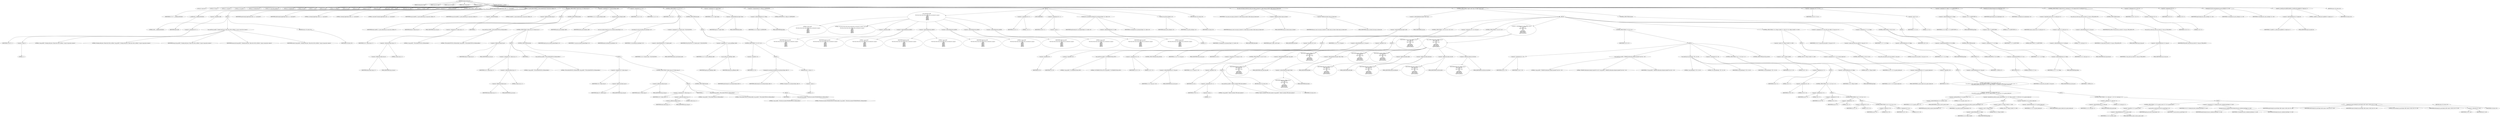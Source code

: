 digraph hostapd_notif_assoc {  
"1000119" [label = "(METHOD,hostapd_notif_assoc)" ]
"1000120" [label = "(PARAM,hostapd_data *hapd)" ]
"1000121" [label = "(PARAM,const u8 *addr)" ]
"1000122" [label = "(PARAM,const u8 *req_ies)" ]
"1000123" [label = "(PARAM,size_t req_ies_len)" ]
"1000124" [label = "(PARAM,int reassoc)" ]
"1000125" [label = "(BLOCK,,)" ]
"1000126" [label = "(LOCAL,v9: const u8 *)" ]
"1000127" [label = "(LOCAL,v10: size_t)" ]
"1000128" [label = "(LOCAL,v11: sta_info *)" ]
"1000129" [label = "(LOCAL,v12: sta_info *)" ]
"1000130" [label = "(LOCAL,v13: hostapd_iface *)" ]
"1000131" [label = "(LOCAL,v14: wpa_state_machine *)" ]
"1000132" [label = "(LOCAL,v15: unsigned int)" ]
"1000133" [label = "(LOCAL,v16: bool)" ]
"1000134" [label = "(LOCAL,v17: u32)" ]
"1000135" [label = "(LOCAL,v18: int)" ]
"1000136" [label = "(LOCAL,v19: _BOOL8)" ]
"1000137" [label = "(LOCAL,v20: int)" ]
"1000138" [label = "(LOCAL,v22: int)" ]
"1000139" [label = "(LOCAL,v23: u8 *)" ]
"1000140" [label = "(LOCAL,res: int)" ]
"1000141" [label = "(LOCAL,elems: ieee802_11_elems)" ]
"1000142" [label = "(LOCAL,buf: u8 [ 1064 ])" ]
"1000143" [label = "(LOCAL,v27: unsigned __int64)" ]
"1000144" [label = "(<operator>.assignment,v27 = __readfsqword(0x28u))" ]
"1000145" [label = "(IDENTIFIER,v27,v27 = __readfsqword(0x28u))" ]
"1000146" [label = "(__readfsqword,__readfsqword(0x28u))" ]
"1000147" [label = "(LITERAL,0x28u,__readfsqword(0x28u))" ]
"1000148" [label = "(CONTROL_STRUCTURE,if ( !addr ),if ( !addr ))" ]
"1000149" [label = "(<operator>.logicalNot,!addr)" ]
"1000150" [label = "(IDENTIFIER,addr,!addr)" ]
"1000151" [label = "(BLOCK,,)" ]
"1000152" [label = "(<operator>.assignment,v20 = -1)" ]
"1000153" [label = "(IDENTIFIER,v20,v20 = -1)" ]
"1000154" [label = "(<operator>.minus,-1)" ]
"1000155" [label = "(LITERAL,1,-1)" ]
"1000156" [label = "(wpa_printf,wpa_printf(2, \"hostapd_notif_assoc: Skip event with no address\", req_ies, req_ies_len, reassoc))" ]
"1000157" [label = "(LITERAL,2,wpa_printf(2, \"hostapd_notif_assoc: Skip event with no address\", req_ies, req_ies_len, reassoc))" ]
"1000158" [label = "(LITERAL,\"hostapd_notif_assoc: Skip event with no address\",wpa_printf(2, \"hostapd_notif_assoc: Skip event with no address\", req_ies, req_ies_len, reassoc))" ]
"1000159" [label = "(IDENTIFIER,req_ies,wpa_printf(2, \"hostapd_notif_assoc: Skip event with no address\", req_ies, req_ies_len, reassoc))" ]
"1000160" [label = "(IDENTIFIER,req_ies_len,wpa_printf(2, \"hostapd_notif_assoc: Skip event with no address\", req_ies, req_ies_len, reassoc))" ]
"1000161" [label = "(IDENTIFIER,reassoc,wpa_printf(2, \"hostapd_notif_assoc: Skip event with no address\", req_ies, req_ies_len, reassoc))" ]
"1000162" [label = "(RETURN,return v20;,return v20;)" ]
"1000163" [label = "(IDENTIFIER,v20,return v20;)" ]
"1000164" [label = "(hostapd_logger,hostapd_logger(hapd, addr, 1u, 2, \"associated\"))" ]
"1000165" [label = "(IDENTIFIER,hapd,hostapd_logger(hapd, addr, 1u, 2, \"associated\"))" ]
"1000166" [label = "(IDENTIFIER,addr,hostapd_logger(hapd, addr, 1u, 2, \"associated\"))" ]
"1000167" [label = "(LITERAL,1u,hostapd_logger(hapd, addr, 1u, 2, \"associated\"))" ]
"1000168" [label = "(LITERAL,2,hostapd_logger(hapd, addr, 1u, 2, \"associated\"))" ]
"1000169" [label = "(LITERAL,\"associated\",hostapd_logger(hapd, addr, 1u, 2, \"associated\"))" ]
"1000170" [label = "(ieee802_11_parse_elems,ieee802_11_parse_elems(req_ies, req_ies_len, &elems, 0))" ]
"1000171" [label = "(IDENTIFIER,req_ies,ieee802_11_parse_elems(req_ies, req_ies_len, &elems, 0))" ]
"1000172" [label = "(IDENTIFIER,req_ies_len,ieee802_11_parse_elems(req_ies, req_ies_len, &elems, 0))" ]
"1000173" [label = "(<operator>.addressOf,&elems)" ]
"1000174" [label = "(IDENTIFIER,elems,ieee802_11_parse_elems(req_ies, req_ies_len, &elems, 0))" ]
"1000175" [label = "(LITERAL,0,ieee802_11_parse_elems(req_ies, req_ies_len, &elems, 0))" ]
"1000176" [label = "(CONTROL_STRUCTURE,if ( elems.wps_ie ),if ( elems.wps_ie ))" ]
"1000177" [label = "(<operator>.fieldAccess,elems.wps_ie)" ]
"1000178" [label = "(IDENTIFIER,elems,if ( elems.wps_ie ))" ]
"1000179" [label = "(FIELD_IDENTIFIER,wps_ie,wps_ie)" ]
"1000180" [label = "(BLOCK,,)" ]
"1000181" [label = "(<operator>.assignment,v9 = elems.wps_ie - 2)" ]
"1000182" [label = "(IDENTIFIER,v9,v9 = elems.wps_ie - 2)" ]
"1000183" [label = "(<operator>.subtraction,elems.wps_ie - 2)" ]
"1000184" [label = "(<operator>.fieldAccess,elems.wps_ie)" ]
"1000185" [label = "(IDENTIFIER,elems,elems.wps_ie - 2)" ]
"1000186" [label = "(FIELD_IDENTIFIER,wps_ie,wps_ie)" ]
"1000187" [label = "(LITERAL,2,elems.wps_ie - 2)" ]
"1000188" [label = "(IDENTIFIER,L,)" ]
"1000189" [label = "(wpa_printf,wpa_printf(2, \"STA included WPS IE in (Re)AssocReq\"))" ]
"1000190" [label = "(LITERAL,2,wpa_printf(2, \"STA included WPS IE in (Re)AssocReq\"))" ]
"1000191" [label = "(LITERAL,\"STA included WPS IE in (Re)AssocReq\",wpa_printf(2, \"STA included WPS IE in (Re)AssocReq\"))" ]
"1000192" [label = "(CONTROL_STRUCTURE,else,else)" ]
"1000193" [label = "(CONTROL_STRUCTURE,if ( elems.rsn_ie ),if ( elems.rsn_ie ))" ]
"1000194" [label = "(<operator>.fieldAccess,elems.rsn_ie)" ]
"1000195" [label = "(IDENTIFIER,elems,if ( elems.rsn_ie ))" ]
"1000196" [label = "(FIELD_IDENTIFIER,rsn_ie,rsn_ie)" ]
"1000197" [label = "(BLOCK,,)" ]
"1000198" [label = "(<operator>.assignment,v9 = elems.rsn_ie - 2)" ]
"1000199" [label = "(IDENTIFIER,v9,v9 = elems.rsn_ie - 2)" ]
"1000200" [label = "(<operator>.subtraction,elems.rsn_ie - 2)" ]
"1000201" [label = "(<operator>.fieldAccess,elems.rsn_ie)" ]
"1000202" [label = "(IDENTIFIER,elems,elems.rsn_ie - 2)" ]
"1000203" [label = "(FIELD_IDENTIFIER,rsn_ie,rsn_ie)" ]
"1000204" [label = "(LITERAL,2,elems.rsn_ie - 2)" ]
"1000205" [label = "(IDENTIFIER,L,)" ]
"1000206" [label = "(wpa_printf,wpa_printf(2, \"STA included RSN IE in (Re)AssocReq\"))" ]
"1000207" [label = "(LITERAL,2,wpa_printf(2, \"STA included RSN IE in (Re)AssocReq\"))" ]
"1000208" [label = "(LITERAL,\"STA included RSN IE in (Re)AssocReq\",wpa_printf(2, \"STA included RSN IE in (Re)AssocReq\"))" ]
"1000209" [label = "(CONTROL_STRUCTURE,else,else)" ]
"1000210" [label = "(BLOCK,,)" ]
"1000211" [label = "(<operator>.assignment,v9 = elems.wpa_ie)" ]
"1000212" [label = "(IDENTIFIER,v9,v9 = elems.wpa_ie)" ]
"1000213" [label = "(<operator>.fieldAccess,elems.wpa_ie)" ]
"1000214" [label = "(IDENTIFIER,elems,v9 = elems.wpa_ie)" ]
"1000215" [label = "(FIELD_IDENTIFIER,wpa_ie,wpa_ie)" ]
"1000216" [label = "(CONTROL_STRUCTURE,if ( elems.wpa_ie ),if ( elems.wpa_ie ))" ]
"1000217" [label = "(<operator>.fieldAccess,elems.wpa_ie)" ]
"1000218" [label = "(IDENTIFIER,elems,if ( elems.wpa_ie ))" ]
"1000219" [label = "(FIELD_IDENTIFIER,wpa_ie,wpa_ie)" ]
"1000220" [label = "(BLOCK,,)" ]
"1000221" [label = "(<operator>.assignment,v9 = elems.wpa_ie - 2)" ]
"1000222" [label = "(IDENTIFIER,v9,v9 = elems.wpa_ie - 2)" ]
"1000223" [label = "(<operator>.subtraction,elems.wpa_ie - 2)" ]
"1000224" [label = "(<operator>.fieldAccess,elems.wpa_ie)" ]
"1000225" [label = "(IDENTIFIER,elems,elems.wpa_ie - 2)" ]
"1000226" [label = "(FIELD_IDENTIFIER,wpa_ie,wpa_ie)" ]
"1000227" [label = "(LITERAL,2,elems.wpa_ie - 2)" ]
"1000228" [label = "(IDENTIFIER,L,)" ]
"1000229" [label = "(wpa_printf,wpa_printf(2, \"STA included WPA IE in (Re)AssocReq\"))" ]
"1000230" [label = "(LITERAL,2,wpa_printf(2, \"STA included WPA IE in (Re)AssocReq\"))" ]
"1000231" [label = "(LITERAL,\"STA included WPA IE in (Re)AssocReq\",wpa_printf(2, \"STA included WPA IE in (Re)AssocReq\"))" ]
"1000232" [label = "(CONTROL_STRUCTURE,else,else)" ]
"1000233" [label = "(BLOCK,,)" ]
"1000234" [label = "(IDENTIFIER,L,)" ]
"1000235" [label = "(wpa_printf,wpa_printf(2, \"STA did not include WPS/RSN/WPA IE in (Re)AssocReq\"))" ]
"1000236" [label = "(LITERAL,2,wpa_printf(2, \"STA did not include WPS/RSN/WPA IE in (Re)AssocReq\"))" ]
"1000237" [label = "(LITERAL,\"STA did not include WPS/RSN/WPA IE in (Re)AssocReq\",wpa_printf(2, \"STA did not include WPS/RSN/WPA IE in (Re)AssocReq\"))" ]
"1000238" [label = "(<operator>.assignment,v11 = ap_get_sta(hapd, addr))" ]
"1000239" [label = "(IDENTIFIER,v11,v11 = ap_get_sta(hapd, addr))" ]
"1000240" [label = "(ap_get_sta,ap_get_sta(hapd, addr))" ]
"1000241" [label = "(IDENTIFIER,hapd,ap_get_sta(hapd, addr))" ]
"1000242" [label = "(IDENTIFIER,addr,ap_get_sta(hapd, addr))" ]
"1000243" [label = "(<operator>.assignment,v12 = v11)" ]
"1000244" [label = "(IDENTIFIER,v12,v12 = v11)" ]
"1000245" [label = "(IDENTIFIER,v11,v12 = v11)" ]
"1000246" [label = "(CONTROL_STRUCTURE,if ( v11 ),if ( v11 ))" ]
"1000247" [label = "(IDENTIFIER,v11,if ( v11 ))" ]
"1000248" [label = "(BLOCK,,)" ]
"1000249" [label = "(ap_sta_no_session_timeout,ap_sta_no_session_timeout(hapd, v11))" ]
"1000250" [label = "(IDENTIFIER,hapd,ap_sta_no_session_timeout(hapd, v11))" ]
"1000251" [label = "(IDENTIFIER,v11,ap_sta_no_session_timeout(hapd, v11))" ]
"1000252" [label = "(accounting_sta_stop,accounting_sta_stop(hapd, v12))" ]
"1000253" [label = "(IDENTIFIER,hapd,accounting_sta_stop(hapd, v12))" ]
"1000254" [label = "(IDENTIFIER,v12,accounting_sta_stop(hapd, v12))" ]
"1000255" [label = "(<operator>.assignment,v12->timeout_next = STA_NULLFUNC)" ]
"1000256" [label = "(<operator>.indirectFieldAccess,v12->timeout_next)" ]
"1000257" [label = "(IDENTIFIER,v12,v12->timeout_next = STA_NULLFUNC)" ]
"1000258" [label = "(FIELD_IDENTIFIER,timeout_next,timeout_next)" ]
"1000259" [label = "(IDENTIFIER,STA_NULLFUNC,v12->timeout_next = STA_NULLFUNC)" ]
"1000260" [label = "(CONTROL_STRUCTURE,else,else)" ]
"1000261" [label = "(BLOCK,,)" ]
"1000262" [label = "(<operator>.assignment,v12 = ap_sta_add(hapd, addr))" ]
"1000263" [label = "(IDENTIFIER,v12,v12 = ap_sta_add(hapd, addr))" ]
"1000264" [label = "(ap_sta_add,ap_sta_add(hapd, addr))" ]
"1000265" [label = "(IDENTIFIER,hapd,ap_sta_add(hapd, addr))" ]
"1000266" [label = "(IDENTIFIER,addr,ap_sta_add(hapd, addr))" ]
"1000267" [label = "(CONTROL_STRUCTURE,if ( !v12 ),if ( !v12 ))" ]
"1000268" [label = "(<operator>.logicalNot,!v12)" ]
"1000269" [label = "(IDENTIFIER,v12,!v12)" ]
"1000270" [label = "(BLOCK,,)" ]
"1000271" [label = "(hostapd_drv_sta_disassoc,hostapd_drv_sta_disassoc(hapd, addr, 5))" ]
"1000272" [label = "(IDENTIFIER,hapd,hostapd_drv_sta_disassoc(hapd, addr, 5))" ]
"1000273" [label = "(IDENTIFIER,addr,hostapd_drv_sta_disassoc(hapd, addr, 5))" ]
"1000274" [label = "(LITERAL,5,hostapd_drv_sta_disassoc(hapd, addr, 5))" ]
"1000275" [label = "(RETURN,return -1;,return -1;)" ]
"1000276" [label = "(<operator>.minus,-1)" ]
"1000277" [label = "(LITERAL,1,-1)" ]
"1000278" [label = "(<operator>.assignment,v13 = hapd->iface)" ]
"1000279" [label = "(IDENTIFIER,v13,v13 = hapd->iface)" ]
"1000280" [label = "(<operator>.indirectFieldAccess,hapd->iface)" ]
"1000281" [label = "(IDENTIFIER,hapd,v13 = hapd->iface)" ]
"1000282" [label = "(FIELD_IDENTIFIER,iface,iface)" ]
"1000283" [label = "(<operators>.assignmentAnd,v12->flags &= 0xFFFECFFF)" ]
"1000284" [label = "(<operator>.indirectFieldAccess,v12->flags)" ]
"1000285" [label = "(IDENTIFIER,v12,v12->flags &= 0xFFFECFFF)" ]
"1000286" [label = "(FIELD_IDENTIFIER,flags,flags)" ]
"1000287" [label = "(LITERAL,0xFFFECFFF,v12->flags &= 0xFFFECFFF)" ]
"1000288" [label = "(BLOCK,,)" ]
"1000289" [label = "(wpa_printf,wpa_printf(\n      3,\n      \"STA %02x:%02x:%02x:%02x:%02x:%02x not allowed to connect\",\n      *addr,\n      addr[1],\n      addr[2],\n      addr[3],\n      addr[4],\n      addr[5]))" ]
"1000290" [label = "(LITERAL,3,wpa_printf(\n      3,\n      \"STA %02x:%02x:%02x:%02x:%02x:%02x not allowed to connect\",\n      *addr,\n      addr[1],\n      addr[2],\n      addr[3],\n      addr[4],\n      addr[5]))" ]
"1000291" [label = "(LITERAL,\"STA %02x:%02x:%02x:%02x:%02x:%02x not allowed to connect\",wpa_printf(\n      3,\n      \"STA %02x:%02x:%02x:%02x:%02x:%02x not allowed to connect\",\n      *addr,\n      addr[1],\n      addr[2],\n      addr[3],\n      addr[4],\n      addr[5]))" ]
"1000292" [label = "(<operator>.indirection,*addr)" ]
"1000293" [label = "(IDENTIFIER,addr,wpa_printf(\n      3,\n      \"STA %02x:%02x:%02x:%02x:%02x:%02x not allowed to connect\",\n      *addr,\n      addr[1],\n      addr[2],\n      addr[3],\n      addr[4],\n      addr[5]))" ]
"1000294" [label = "(<operator>.indirectIndexAccess,addr[1])" ]
"1000295" [label = "(IDENTIFIER,addr,wpa_printf(\n      3,\n      \"STA %02x:%02x:%02x:%02x:%02x:%02x not allowed to connect\",\n      *addr,\n      addr[1],\n      addr[2],\n      addr[3],\n      addr[4],\n      addr[5]))" ]
"1000296" [label = "(LITERAL,1,wpa_printf(\n      3,\n      \"STA %02x:%02x:%02x:%02x:%02x:%02x not allowed to connect\",\n      *addr,\n      addr[1],\n      addr[2],\n      addr[3],\n      addr[4],\n      addr[5]))" ]
"1000297" [label = "(<operator>.indirectIndexAccess,addr[2])" ]
"1000298" [label = "(IDENTIFIER,addr,wpa_printf(\n      3,\n      \"STA %02x:%02x:%02x:%02x:%02x:%02x not allowed to connect\",\n      *addr,\n      addr[1],\n      addr[2],\n      addr[3],\n      addr[4],\n      addr[5]))" ]
"1000299" [label = "(LITERAL,2,wpa_printf(\n      3,\n      \"STA %02x:%02x:%02x:%02x:%02x:%02x not allowed to connect\",\n      *addr,\n      addr[1],\n      addr[2],\n      addr[3],\n      addr[4],\n      addr[5]))" ]
"1000300" [label = "(<operator>.indirectIndexAccess,addr[3])" ]
"1000301" [label = "(IDENTIFIER,addr,wpa_printf(\n      3,\n      \"STA %02x:%02x:%02x:%02x:%02x:%02x not allowed to connect\",\n      *addr,\n      addr[1],\n      addr[2],\n      addr[3],\n      addr[4],\n      addr[5]))" ]
"1000302" [label = "(LITERAL,3,wpa_printf(\n      3,\n      \"STA %02x:%02x:%02x:%02x:%02x:%02x not allowed to connect\",\n      *addr,\n      addr[1],\n      addr[2],\n      addr[3],\n      addr[4],\n      addr[5]))" ]
"1000303" [label = "(<operator>.indirectIndexAccess,addr[4])" ]
"1000304" [label = "(IDENTIFIER,addr,wpa_printf(\n      3,\n      \"STA %02x:%02x:%02x:%02x:%02x:%02x not allowed to connect\",\n      *addr,\n      addr[1],\n      addr[2],\n      addr[3],\n      addr[4],\n      addr[5]))" ]
"1000305" [label = "(LITERAL,4,wpa_printf(\n      3,\n      \"STA %02x:%02x:%02x:%02x:%02x:%02x not allowed to connect\",\n      *addr,\n      addr[1],\n      addr[2],\n      addr[3],\n      addr[4],\n      addr[5]))" ]
"1000306" [label = "(<operator>.indirectIndexAccess,addr[5])" ]
"1000307" [label = "(IDENTIFIER,addr,wpa_printf(\n      3,\n      \"STA %02x:%02x:%02x:%02x:%02x:%02x not allowed to connect\",\n      *addr,\n      addr[1],\n      addr[2],\n      addr[3],\n      addr[4],\n      addr[5]))" ]
"1000308" [label = "(LITERAL,5,wpa_printf(\n      3,\n      \"STA %02x:%02x:%02x:%02x:%02x:%02x not allowed to connect\",\n      *addr,\n      addr[1],\n      addr[2],\n      addr[3],\n      addr[4],\n      addr[5]))" ]
"1000309" [label = "(<operator>.assignment,v22 = 1)" ]
"1000310" [label = "(IDENTIFIER,v22,v22 = 1)" ]
"1000311" [label = "(LITERAL,1,v22 = 1)" ]
"1000312" [label = "(JUMP_TARGET,fail)" ]
"1000313" [label = "(<operator>.assignment,v20 = -1)" ]
"1000314" [label = "(IDENTIFIER,v20,v20 = -1)" ]
"1000315" [label = "(<operator>.minus,-1)" ]
"1000316" [label = "(LITERAL,1,-1)" ]
"1000317" [label = "(hostapd_drv_sta_disassoc,hostapd_drv_sta_disassoc(hapd, v12->addr, v22))" ]
"1000318" [label = "(IDENTIFIER,hapd,hostapd_drv_sta_disassoc(hapd, v12->addr, v22))" ]
"1000319" [label = "(<operator>.indirectFieldAccess,v12->addr)" ]
"1000320" [label = "(IDENTIFIER,v12,hostapd_drv_sta_disassoc(hapd, v12->addr, v22))" ]
"1000321" [label = "(FIELD_IDENTIFIER,addr,addr)" ]
"1000322" [label = "(IDENTIFIER,v22,hostapd_drv_sta_disassoc(hapd, v12->addr, v22))" ]
"1000323" [label = "(ap_free_sta,ap_free_sta(hapd, v12))" ]
"1000324" [label = "(IDENTIFIER,hapd,ap_free_sta(hapd, v12))" ]
"1000325" [label = "(IDENTIFIER,v12,ap_free_sta(hapd, v12))" ]
"1000326" [label = "(RETURN,return v20;,return v20;)" ]
"1000327" [label = "(IDENTIFIER,v20,return v20;)" ]
"1000328" [label = "(ap_copy_sta_supp_op_classes,ap_copy_sta_supp_op_classes(v12, elems.supp_op_classes, elems.supp_op_classes_len))" ]
"1000329" [label = "(IDENTIFIER,v12,ap_copy_sta_supp_op_classes(v12, elems.supp_op_classes, elems.supp_op_classes_len))" ]
"1000330" [label = "(<operator>.fieldAccess,elems.supp_op_classes)" ]
"1000331" [label = "(IDENTIFIER,elems,ap_copy_sta_supp_op_classes(v12, elems.supp_op_classes, elems.supp_op_classes_len))" ]
"1000332" [label = "(FIELD_IDENTIFIER,supp_op_classes,supp_op_classes)" ]
"1000333" [label = "(<operator>.fieldAccess,elems.supp_op_classes_len)" ]
"1000334" [label = "(IDENTIFIER,elems,ap_copy_sta_supp_op_classes(v12, elems.supp_op_classes, elems.supp_op_classes_len))" ]
"1000335" [label = "(FIELD_IDENTIFIER,supp_op_classes_len,supp_op_classes_len)" ]
"1000336" [label = "(CONTROL_STRUCTURE,if ( hapd->conf->wpa ),if ( hapd->conf->wpa ))" ]
"1000337" [label = "(<operator>.indirectFieldAccess,hapd->conf->wpa)" ]
"1000338" [label = "(<operator>.indirectFieldAccess,hapd->conf)" ]
"1000339" [label = "(IDENTIFIER,hapd,if ( hapd->conf->wpa ))" ]
"1000340" [label = "(FIELD_IDENTIFIER,conf,conf)" ]
"1000341" [label = "(FIELD_IDENTIFIER,wpa,wpa)" ]
"1000342" [label = "(BLOCK,,)" ]
"1000343" [label = "(CONTROL_STRUCTURE,if ( !v9 || !v10 ),if ( !v9 || !v10 ))" ]
"1000344" [label = "(<operator>.logicalOr,!v9 || !v10)" ]
"1000345" [label = "(<operator>.logicalNot,!v9)" ]
"1000346" [label = "(IDENTIFIER,v9,!v9)" ]
"1000347" [label = "(<operator>.logicalNot,!v10)" ]
"1000348" [label = "(IDENTIFIER,v10,!v10)" ]
"1000349" [label = "(BLOCK,,)" ]
"1000350" [label = "(wpa_printf,wpa_printf(2, \"No WPA/RSN IE from STA\"))" ]
"1000351" [label = "(LITERAL,2,wpa_printf(2, \"No WPA/RSN IE from STA\"))" ]
"1000352" [label = "(LITERAL,\"No WPA/RSN IE from STA\",wpa_printf(2, \"No WPA/RSN IE from STA\"))" ]
"1000353" [label = "(<operator>.assignment,v22 = 13)" ]
"1000354" [label = "(IDENTIFIER,v22,v22 = 13)" ]
"1000355" [label = "(LITERAL,13,v22 = 13)" ]
"1000356" [label = "(CONTROL_STRUCTURE,goto fail;,goto fail;)" ]
"1000357" [label = "(<operator>.assignment,v14 = v12->wpa_sm)" ]
"1000358" [label = "(IDENTIFIER,v14,v14 = v12->wpa_sm)" ]
"1000359" [label = "(<operator>.indirectFieldAccess,v12->wpa_sm)" ]
"1000360" [label = "(IDENTIFIER,v12,v14 = v12->wpa_sm)" ]
"1000361" [label = "(FIELD_IDENTIFIER,wpa_sm,wpa_sm)" ]
"1000362" [label = "(CONTROL_STRUCTURE,if ( !v14 ),if ( !v14 ))" ]
"1000363" [label = "(<operator>.logicalNot,!v14)" ]
"1000364" [label = "(IDENTIFIER,v14,!v14)" ]
"1000365" [label = "(BLOCK,,)" ]
"1000366" [label = "(<operator>.assignment,v12->wpa_sm = v14)" ]
"1000367" [label = "(<operator>.indirectFieldAccess,v12->wpa_sm)" ]
"1000368" [label = "(IDENTIFIER,v12,v12->wpa_sm = v14)" ]
"1000369" [label = "(FIELD_IDENTIFIER,wpa_sm,wpa_sm)" ]
"1000370" [label = "(IDENTIFIER,v14,v12->wpa_sm = v14)" ]
"1000371" [label = "(CONTROL_STRUCTURE,if ( !v14 ),if ( !v14 ))" ]
"1000372" [label = "(<operator>.logicalNot,!v14)" ]
"1000373" [label = "(IDENTIFIER,v14,!v14)" ]
"1000374" [label = "(BLOCK,,)" ]
"1000375" [label = "(<operator>.assignment,v20 = -1)" ]
"1000376" [label = "(IDENTIFIER,v20,v20 = -1)" ]
"1000377" [label = "(<operator>.minus,-1)" ]
"1000378" [label = "(LITERAL,1,-1)" ]
"1000379" [label = "(wpa_printf,wpa_printf(5, \"Failed to initialize WPA state machine\"))" ]
"1000380" [label = "(LITERAL,5,wpa_printf(5, \"Failed to initialize WPA state machine\"))" ]
"1000381" [label = "(LITERAL,\"Failed to initialize WPA state machine\",wpa_printf(5, \"Failed to initialize WPA state machine\"))" ]
"1000382" [label = "(RETURN,return v20;,return v20;)" ]
"1000383" [label = "(IDENTIFIER,v20,return v20;)" ]
"1000384" [label = "(<operator>.assignment,v15 = wpa_validate_wpa_ie(\n            hapd->wpa_auth,\n            v14,\n            hapd->iface->freq,\n            v9,\n            v10,\n            elems.mdie,\n            elems.mdie_len,\n            elems.owe_dh,\n            elems.owe_dh_len))" ]
"1000385" [label = "(IDENTIFIER,v15,v15 = wpa_validate_wpa_ie(\n            hapd->wpa_auth,\n            v14,\n            hapd->iface->freq,\n            v9,\n            v10,\n            elems.mdie,\n            elems.mdie_len,\n            elems.owe_dh,\n            elems.owe_dh_len))" ]
"1000386" [label = "(wpa_validate_wpa_ie,wpa_validate_wpa_ie(\n            hapd->wpa_auth,\n            v14,\n            hapd->iface->freq,\n            v9,\n            v10,\n            elems.mdie,\n            elems.mdie_len,\n            elems.owe_dh,\n            elems.owe_dh_len))" ]
"1000387" [label = "(<operator>.indirectFieldAccess,hapd->wpa_auth)" ]
"1000388" [label = "(IDENTIFIER,hapd,wpa_validate_wpa_ie(\n            hapd->wpa_auth,\n            v14,\n            hapd->iface->freq,\n            v9,\n            v10,\n            elems.mdie,\n            elems.mdie_len,\n            elems.owe_dh,\n            elems.owe_dh_len))" ]
"1000389" [label = "(FIELD_IDENTIFIER,wpa_auth,wpa_auth)" ]
"1000390" [label = "(IDENTIFIER,v14,wpa_validate_wpa_ie(\n            hapd->wpa_auth,\n            v14,\n            hapd->iface->freq,\n            v9,\n            v10,\n            elems.mdie,\n            elems.mdie_len,\n            elems.owe_dh,\n            elems.owe_dh_len))" ]
"1000391" [label = "(<operator>.indirectFieldAccess,hapd->iface->freq)" ]
"1000392" [label = "(<operator>.indirectFieldAccess,hapd->iface)" ]
"1000393" [label = "(IDENTIFIER,hapd,wpa_validate_wpa_ie(\n            hapd->wpa_auth,\n            v14,\n            hapd->iface->freq,\n            v9,\n            v10,\n            elems.mdie,\n            elems.mdie_len,\n            elems.owe_dh,\n            elems.owe_dh_len))" ]
"1000394" [label = "(FIELD_IDENTIFIER,iface,iface)" ]
"1000395" [label = "(FIELD_IDENTIFIER,freq,freq)" ]
"1000396" [label = "(IDENTIFIER,v9,wpa_validate_wpa_ie(\n            hapd->wpa_auth,\n            v14,\n            hapd->iface->freq,\n            v9,\n            v10,\n            elems.mdie,\n            elems.mdie_len,\n            elems.owe_dh,\n            elems.owe_dh_len))" ]
"1000397" [label = "(IDENTIFIER,v10,wpa_validate_wpa_ie(\n            hapd->wpa_auth,\n            v14,\n            hapd->iface->freq,\n            v9,\n            v10,\n            elems.mdie,\n            elems.mdie_len,\n            elems.owe_dh,\n            elems.owe_dh_len))" ]
"1000398" [label = "(<operator>.fieldAccess,elems.mdie)" ]
"1000399" [label = "(IDENTIFIER,elems,wpa_validate_wpa_ie(\n            hapd->wpa_auth,\n            v14,\n            hapd->iface->freq,\n            v9,\n            v10,\n            elems.mdie,\n            elems.mdie_len,\n            elems.owe_dh,\n            elems.owe_dh_len))" ]
"1000400" [label = "(FIELD_IDENTIFIER,mdie,mdie)" ]
"1000401" [label = "(<operator>.fieldAccess,elems.mdie_len)" ]
"1000402" [label = "(IDENTIFIER,elems,wpa_validate_wpa_ie(\n            hapd->wpa_auth,\n            v14,\n            hapd->iface->freq,\n            v9,\n            v10,\n            elems.mdie,\n            elems.mdie_len,\n            elems.owe_dh,\n            elems.owe_dh_len))" ]
"1000403" [label = "(FIELD_IDENTIFIER,mdie_len,mdie_len)" ]
"1000404" [label = "(<operator>.fieldAccess,elems.owe_dh)" ]
"1000405" [label = "(IDENTIFIER,elems,wpa_validate_wpa_ie(\n            hapd->wpa_auth,\n            v14,\n            hapd->iface->freq,\n            v9,\n            v10,\n            elems.mdie,\n            elems.mdie_len,\n            elems.owe_dh,\n            elems.owe_dh_len))" ]
"1000406" [label = "(FIELD_IDENTIFIER,owe_dh,owe_dh)" ]
"1000407" [label = "(<operator>.fieldAccess,elems.owe_dh_len)" ]
"1000408" [label = "(IDENTIFIER,elems,wpa_validate_wpa_ie(\n            hapd->wpa_auth,\n            v14,\n            hapd->iface->freq,\n            v9,\n            v10,\n            elems.mdie,\n            elems.mdie_len,\n            elems.owe_dh,\n            elems.owe_dh_len))" ]
"1000409" [label = "(FIELD_IDENTIFIER,owe_dh_len,owe_dh_len)" ]
"1000410" [label = "(CONTROL_STRUCTURE,if ( v15 ),if ( v15 ))" ]
"1000411" [label = "(IDENTIFIER,v15,if ( v15 ))" ]
"1000412" [label = "(BLOCK,,)" ]
"1000413" [label = "(<operator>.assignment,res = v15)" ]
"1000414" [label = "(IDENTIFIER,res,res = v15)" ]
"1000415" [label = "(IDENTIFIER,v15,res = v15)" ]
"1000416" [label = "(wpa_printf,wpa_printf(2, \"WPA/RSN information element rejected? (res %u)\", v15))" ]
"1000417" [label = "(LITERAL,2,wpa_printf(2, \"WPA/RSN information element rejected? (res %u)\", v15))" ]
"1000418" [label = "(LITERAL,\"WPA/RSN information element rejected? (res %u)\",wpa_printf(2, \"WPA/RSN information element rejected? (res %u)\", v15))" ]
"1000419" [label = "(IDENTIFIER,v15,wpa_printf(2, \"WPA/RSN information element rejected? (res %u)\", v15))" ]
"1000420" [label = "(wpa_hexdump,wpa_hexdump(2, \"IE\", v9, v10))" ]
"1000421" [label = "(LITERAL,2,wpa_hexdump(2, \"IE\", v9, v10))" ]
"1000422" [label = "(LITERAL,\"IE\",wpa_hexdump(2, \"IE\", v9, v10))" ]
"1000423" [label = "(IDENTIFIER,v9,wpa_hexdump(2, \"IE\", v9, v10))" ]
"1000424" [label = "(IDENTIFIER,v10,wpa_hexdump(2, \"IE\", v9, v10))" ]
"1000425" [label = "(<operator>.assignment,v22 = 18)" ]
"1000426" [label = "(IDENTIFIER,v22,v22 = 18)" ]
"1000427" [label = "(LITERAL,18,v22 = 18)" ]
"1000428" [label = "(CONTROL_STRUCTURE,if ( res != 2 ),if ( res != 2 ))" ]
"1000429" [label = "(<operator>.notEquals,res != 2)" ]
"1000430" [label = "(IDENTIFIER,res,res != 2)" ]
"1000431" [label = "(LITERAL,2,res != 2)" ]
"1000432" [label = "(BLOCK,,)" ]
"1000433" [label = "(<operator>.assignment,v22 = 19)" ]
"1000434" [label = "(IDENTIFIER,v22,v22 = 19)" ]
"1000435" [label = "(LITERAL,19,v22 = 19)" ]
"1000436" [label = "(CONTROL_STRUCTURE,if ( res != 3 ),if ( res != 3 ))" ]
"1000437" [label = "(<operator>.notEquals,res != 3)" ]
"1000438" [label = "(IDENTIFIER,res,res != 3)" ]
"1000439" [label = "(LITERAL,3,res != 3)" ]
"1000440" [label = "(BLOCK,,)" ]
"1000441" [label = "(<operator>.assignment,v22 = 20)" ]
"1000442" [label = "(IDENTIFIER,v22,v22 = 20)" ]
"1000443" [label = "(LITERAL,20,v22 = 20)" ]
"1000444" [label = "(CONTROL_STRUCTURE,if ( res != 4 ),if ( res != 4 ))" ]
"1000445" [label = "(<operator>.notEquals,res != 4)" ]
"1000446" [label = "(IDENTIFIER,res,res != 4)" ]
"1000447" [label = "(LITERAL,4,res != 4)" ]
"1000448" [label = "(BLOCK,,)" ]
"1000449" [label = "(<operator>.assignment,v22 = 13)" ]
"1000450" [label = "(IDENTIFIER,v22,v22 = 13)" ]
"1000451" [label = "(LITERAL,13,v22 = 13)" ]
"1000452" [label = "(CONTROL_STRUCTURE,if ( res == 8 ),if ( res == 8 ))" ]
"1000453" [label = "(<operator>.equals,res == 8)" ]
"1000454" [label = "(IDENTIFIER,res,res == 8)" ]
"1000455" [label = "(LITERAL,8,res == 8)" ]
"1000456" [label = "(<operator>.assignment,v22 = 24)" ]
"1000457" [label = "(IDENTIFIER,v22,v22 = 24)" ]
"1000458" [label = "(LITERAL,24,v22 = 24)" ]
"1000459" [label = "(CONTROL_STRUCTURE,goto fail;,goto fail;)" ]
"1000460" [label = "(CONTROL_STRUCTURE,if ( (v12->flags & 0x402) == 1026 ),if ( (v12->flags & 0x402) == 1026 ))" ]
"1000461" [label = "(<operator>.equals,(v12->flags & 0x402) == 1026)" ]
"1000462" [label = "(<operator>.and,v12->flags & 0x402)" ]
"1000463" [label = "(<operator>.indirectFieldAccess,v12->flags)" ]
"1000464" [label = "(IDENTIFIER,v12,v12->flags & 0x402)" ]
"1000465" [label = "(FIELD_IDENTIFIER,flags,flags)" ]
"1000466" [label = "(LITERAL,0x402,v12->flags & 0x402)" ]
"1000467" [label = "(LITERAL,1026,(v12->flags & 0x402) == 1026)" ]
"1000468" [label = "(BLOCK,,)" ]
"1000469" [label = "(<operator>.assignment,v20 = v12->sa_query_timed_out)" ]
"1000470" [label = "(IDENTIFIER,v20,v20 = v12->sa_query_timed_out)" ]
"1000471" [label = "(<operator>.indirectFieldAccess,v12->sa_query_timed_out)" ]
"1000472" [label = "(IDENTIFIER,v12,v20 = v12->sa_query_timed_out)" ]
"1000473" [label = "(FIELD_IDENTIFIER,sa_query_timed_out,sa_query_timed_out)" ]
"1000474" [label = "(CONTROL_STRUCTURE,if ( !v20 ),if ( !v20 ))" ]
"1000475" [label = "(<operator>.logicalNot,!v20)" ]
"1000476" [label = "(IDENTIFIER,v20,!v20)" ]
"1000477" [label = "(BLOCK,,)" ]
"1000478" [label = "(CONTROL_STRUCTURE,if ( v12->sa_query_count <= 0\n          || (ap_check_sa_query_timeout(hapd, v12), (v12->flags & 0x402) == 1026) && !v12->sa_query_timed_out ),if ( v12->sa_query_count <= 0\n          || (ap_check_sa_query_timeout(hapd, v12), (v12->flags & 0x402) == 1026) && !v12->sa_query_timed_out ))" ]
"1000479" [label = "(<operator>.logicalOr,v12->sa_query_count <= 0\n          || (ap_check_sa_query_timeout(hapd, v12), (v12->flags & 0x402) == 1026) && !v12->sa_query_timed_out)" ]
"1000480" [label = "(<operator>.lessEqualsThan,v12->sa_query_count <= 0)" ]
"1000481" [label = "(<operator>.indirectFieldAccess,v12->sa_query_count)" ]
"1000482" [label = "(IDENTIFIER,v12,v12->sa_query_count <= 0)" ]
"1000483" [label = "(FIELD_IDENTIFIER,sa_query_count,sa_query_count)" ]
"1000484" [label = "(LITERAL,0,v12->sa_query_count <= 0)" ]
"1000485" [label = "(<operator>.logicalAnd,(ap_check_sa_query_timeout(hapd, v12), (v12->flags & 0x402) == 1026) && !v12->sa_query_timed_out)" ]
"1000486" [label = "(BLOCK,,)" ]
"1000487" [label = "(ap_check_sa_query_timeout,ap_check_sa_query_timeout(hapd, v12))" ]
"1000488" [label = "(IDENTIFIER,hapd,ap_check_sa_query_timeout(hapd, v12))" ]
"1000489" [label = "(IDENTIFIER,v12,ap_check_sa_query_timeout(hapd, v12))" ]
"1000490" [label = "(<operator>.equals,(v12->flags & 0x402) == 1026)" ]
"1000491" [label = "(<operator>.and,v12->flags & 0x402)" ]
"1000492" [label = "(<operator>.indirectFieldAccess,v12->flags)" ]
"1000493" [label = "(IDENTIFIER,v12,v12->flags & 0x402)" ]
"1000494" [label = "(FIELD_IDENTIFIER,flags,flags)" ]
"1000495" [label = "(LITERAL,0x402,v12->flags & 0x402)" ]
"1000496" [label = "(LITERAL,1026,(v12->flags & 0x402) == 1026)" ]
"1000497" [label = "(<operator>.logicalNot,!v12->sa_query_timed_out)" ]
"1000498" [label = "(<operator>.indirectFieldAccess,v12->sa_query_timed_out)" ]
"1000499" [label = "(IDENTIFIER,v12,!v12->sa_query_timed_out)" ]
"1000500" [label = "(FIELD_IDENTIFIER,sa_query_timed_out,sa_query_timed_out)" ]
"1000501" [label = "(BLOCK,,)" ]
"1000502" [label = "(CONTROL_STRUCTURE,if ( v12->auth_alg != 2 ),if ( v12->auth_alg != 2 ))" ]
"1000503" [label = "(<operator>.notEquals,v12->auth_alg != 2)" ]
"1000504" [label = "(<operator>.indirectFieldAccess,v12->auth_alg)" ]
"1000505" [label = "(IDENTIFIER,v12,v12->auth_alg != 2)" ]
"1000506" [label = "(FIELD_IDENTIFIER,auth_alg,auth_alg)" ]
"1000507" [label = "(LITERAL,2,v12->auth_alg != 2)" ]
"1000508" [label = "(BLOCK,,)" ]
"1000509" [label = "(CONTROL_STRUCTURE,if ( !v12->sa_query_count ),if ( !v12->sa_query_count ))" ]
"1000510" [label = "(<operator>.logicalNot,!v12->sa_query_count)" ]
"1000511" [label = "(<operator>.indirectFieldAccess,v12->sa_query_count)" ]
"1000512" [label = "(IDENTIFIER,v12,!v12->sa_query_count)" ]
"1000513" [label = "(FIELD_IDENTIFIER,sa_query_count,sa_query_count)" ]
"1000514" [label = "(ap_sta_start_sa_query,ap_sta_start_sa_query(hapd, v12))" ]
"1000515" [label = "(IDENTIFIER,hapd,ap_sta_start_sa_query(hapd, v12))" ]
"1000516" [label = "(IDENTIFIER,v12,ap_sta_start_sa_query(hapd, v12))" ]
"1000517" [label = "(<operator>.assignment,v23 = hostapd_eid_assoc_comeback_time(hapd, v12, buf))" ]
"1000518" [label = "(IDENTIFIER,v23,v23 = hostapd_eid_assoc_comeback_time(hapd, v12, buf))" ]
"1000519" [label = "(hostapd_eid_assoc_comeback_time,hostapd_eid_assoc_comeback_time(hapd, v12, buf))" ]
"1000520" [label = "(IDENTIFIER,hapd,hostapd_eid_assoc_comeback_time(hapd, v12, buf))" ]
"1000521" [label = "(IDENTIFIER,v12,hostapd_eid_assoc_comeback_time(hapd, v12, buf))" ]
"1000522" [label = "(IDENTIFIER,buf,hostapd_eid_assoc_comeback_time(hapd, v12, buf))" ]
"1000523" [label = "(hostapd_sta_assoc,hostapd_sta_assoc(hapd, addr, reassoc, 0x1Eu, buf, v23 - buf))" ]
"1000524" [label = "(IDENTIFIER,hapd,hostapd_sta_assoc(hapd, addr, reassoc, 0x1Eu, buf, v23 - buf))" ]
"1000525" [label = "(IDENTIFIER,addr,hostapd_sta_assoc(hapd, addr, reassoc, 0x1Eu, buf, v23 - buf))" ]
"1000526" [label = "(IDENTIFIER,reassoc,hostapd_sta_assoc(hapd, addr, reassoc, 0x1Eu, buf, v23 - buf))" ]
"1000527" [label = "(LITERAL,0x1Eu,hostapd_sta_assoc(hapd, addr, reassoc, 0x1Eu, buf, v23 - buf))" ]
"1000528" [label = "(IDENTIFIER,buf,hostapd_sta_assoc(hapd, addr, reassoc, 0x1Eu, buf, v23 - buf))" ]
"1000529" [label = "(<operator>.subtraction,v23 - buf)" ]
"1000530" [label = "(IDENTIFIER,v23,v23 - buf)" ]
"1000531" [label = "(IDENTIFIER,buf,v23 - buf)" ]
"1000532" [label = "(RETURN,return v20;,return v20;)" ]
"1000533" [label = "(IDENTIFIER,v20,return v20;)" ]
"1000534" [label = "(<operator>.assignment,v16 = wpa_auth_uses_mfp(v12->wpa_sm) == 0)" ]
"1000535" [label = "(IDENTIFIER,v16,v16 = wpa_auth_uses_mfp(v12->wpa_sm) == 0)" ]
"1000536" [label = "(<operator>.equals,wpa_auth_uses_mfp(v12->wpa_sm) == 0)" ]
"1000537" [label = "(wpa_auth_uses_mfp,wpa_auth_uses_mfp(v12->wpa_sm))" ]
"1000538" [label = "(<operator>.indirectFieldAccess,v12->wpa_sm)" ]
"1000539" [label = "(IDENTIFIER,v12,wpa_auth_uses_mfp(v12->wpa_sm))" ]
"1000540" [label = "(FIELD_IDENTIFIER,wpa_sm,wpa_sm)" ]
"1000541" [label = "(LITERAL,0,wpa_auth_uses_mfp(v12->wpa_sm) == 0)" ]
"1000542" [label = "(<operator>.assignment,v17 = v12->flags)" ]
"1000543" [label = "(IDENTIFIER,v17,v17 = v12->flags)" ]
"1000544" [label = "(<operator>.indirectFieldAccess,v12->flags)" ]
"1000545" [label = "(IDENTIFIER,v12,v17 = v12->flags)" ]
"1000546" [label = "(FIELD_IDENTIFIER,flags,flags)" ]
"1000547" [label = "(CONTROL_STRUCTURE,if ( v16 ),if ( v16 ))" ]
"1000548" [label = "(IDENTIFIER,v16,if ( v16 ))" ]
"1000549" [label = "(<operators>.assignmentAnd,BYTE1(v17) &= 0xFBu)" ]
"1000550" [label = "(BYTE1,BYTE1(v17))" ]
"1000551" [label = "(IDENTIFIER,v17,BYTE1(v17))" ]
"1000552" [label = "(LITERAL,0xFBu,BYTE1(v17) &= 0xFBu)" ]
"1000553" [label = "(CONTROL_STRUCTURE,else,else)" ]
"1000554" [label = "(<operators>.assignmentOr,BYTE1(v17) |= 4u)" ]
"1000555" [label = "(BYTE1,BYTE1(v17))" ]
"1000556" [label = "(IDENTIFIER,v17,BYTE1(v17))" ]
"1000557" [label = "(LITERAL,4u,BYTE1(v17) |= 4u)" ]
"1000558" [label = "(CONTROL_STRUCTURE,else,else)" ]
"1000559" [label = "(BLOCK,,)" ]
"1000560" [label = "(<operator>.assignment,v17 = v12->flags)" ]
"1000561" [label = "(IDENTIFIER,v17,v17 = v12->flags)" ]
"1000562" [label = "(<operator>.indirectFieldAccess,v12->flags)" ]
"1000563" [label = "(IDENTIFIER,v12,v17 = v12->flags)" ]
"1000564" [label = "(FIELD_IDENTIFIER,flags,flags)" ]
"1000565" [label = "(<operator>.assignment,v18 = v17 & 2)" ]
"1000566" [label = "(IDENTIFIER,v18,v18 = v17 & 2)" ]
"1000567" [label = "(<operator>.and,v17 & 2)" ]
"1000568" [label = "(IDENTIFIER,v17,v17 & 2)" ]
"1000569" [label = "(LITERAL,2,v17 & 2)" ]
"1000570" [label = "(<operator>.assignment,v12->flags = v17 & 0xFFF7FFFF | 3)" ]
"1000571" [label = "(<operator>.indirectFieldAccess,v12->flags)" ]
"1000572" [label = "(IDENTIFIER,v12,v12->flags = v17 & 0xFFF7FFFF | 3)" ]
"1000573" [label = "(FIELD_IDENTIFIER,flags,flags)" ]
"1000574" [label = "(<operator>.or,v17 & 0xFFF7FFFF | 3)" ]
"1000575" [label = "(<operator>.and,v17 & 0xFFF7FFFF)" ]
"1000576" [label = "(IDENTIFIER,v17,v17 & 0xFFF7FFFF)" ]
"1000577" [label = "(LITERAL,0xFFF7FFFF,v17 & 0xFFF7FFFF)" ]
"1000578" [label = "(LITERAL,3,v17 & 0xFFF7FFFF | 3)" ]
"1000579" [label = "(hostapd_set_sta_flags,hostapd_set_sta_flags(hapd, v12))" ]
"1000580" [label = "(IDENTIFIER,hapd,hostapd_set_sta_flags(hapd, v12))" ]
"1000581" [label = "(IDENTIFIER,v12,hostapd_set_sta_flags(hapd, v12))" ]
"1000582" [label = "(CONTROL_STRUCTURE,if ( reassoc && v12->auth_alg == 2 ),if ( reassoc && v12->auth_alg == 2 ))" ]
"1000583" [label = "(<operator>.logicalAnd,reassoc && v12->auth_alg == 2)" ]
"1000584" [label = "(IDENTIFIER,reassoc,reassoc && v12->auth_alg == 2)" ]
"1000585" [label = "(<operator>.equals,v12->auth_alg == 2)" ]
"1000586" [label = "(<operator>.indirectFieldAccess,v12->auth_alg)" ]
"1000587" [label = "(IDENTIFIER,v12,v12->auth_alg == 2)" ]
"1000588" [label = "(FIELD_IDENTIFIER,auth_alg,auth_alg)" ]
"1000589" [label = "(LITERAL,2,v12->auth_alg == 2)" ]
"1000590" [label = "(wpa_auth_sm_event,wpa_auth_sm_event(v12->wpa_sm, WPA_ASSOC_FT))" ]
"1000591" [label = "(<operator>.indirectFieldAccess,v12->wpa_sm)" ]
"1000592" [label = "(IDENTIFIER,v12,wpa_auth_sm_event(v12->wpa_sm, WPA_ASSOC_FT))" ]
"1000593" [label = "(FIELD_IDENTIFIER,wpa_sm,wpa_sm)" ]
"1000594" [label = "(IDENTIFIER,WPA_ASSOC_FT,wpa_auth_sm_event(v12->wpa_sm, WPA_ASSOC_FT))" ]
"1000595" [label = "(CONTROL_STRUCTURE,else,else)" ]
"1000596" [label = "(wpa_auth_sm_event,wpa_auth_sm_event(v12->wpa_sm, WPA_ASSOC))" ]
"1000597" [label = "(<operator>.indirectFieldAccess,v12->wpa_sm)" ]
"1000598" [label = "(IDENTIFIER,v12,wpa_auth_sm_event(v12->wpa_sm, WPA_ASSOC))" ]
"1000599" [label = "(FIELD_IDENTIFIER,wpa_sm,wpa_sm)" ]
"1000600" [label = "(IDENTIFIER,WPA_ASSOC,wpa_auth_sm_event(v12->wpa_sm, WPA_ASSOC))" ]
"1000601" [label = "(<operator>.assignment,v19 = v18 != 0)" ]
"1000602" [label = "(IDENTIFIER,v19,v19 = v18 != 0)" ]
"1000603" [label = "(<operator>.notEquals,v18 != 0)" ]
"1000604" [label = "(IDENTIFIER,v18,v18 != 0)" ]
"1000605" [label = "(LITERAL,0,v18 != 0)" ]
"1000606" [label = "(<operator>.assignment,v20 = 0)" ]
"1000607" [label = "(IDENTIFIER,v20,v20 = 0)" ]
"1000608" [label = "(LITERAL,0,v20 = 0)" ]
"1000609" [label = "(hostapd_new_assoc_sta,hostapd_new_assoc_sta(hapd, v12, v19))" ]
"1000610" [label = "(IDENTIFIER,hapd,hostapd_new_assoc_sta(hapd, v12, v19))" ]
"1000611" [label = "(IDENTIFIER,v12,hostapd_new_assoc_sta(hapd, v12, v19))" ]
"1000612" [label = "(IDENTIFIER,v19,hostapd_new_assoc_sta(hapd, v12, v19))" ]
"1000613" [label = "(ieee802_1x_notify_port_enabled,ieee802_1x_notify_port_enabled(v12->eapol_sm, 1))" ]
"1000614" [label = "(<operator>.indirectFieldAccess,v12->eapol_sm)" ]
"1000615" [label = "(IDENTIFIER,v12,ieee802_1x_notify_port_enabled(v12->eapol_sm, 1))" ]
"1000616" [label = "(FIELD_IDENTIFIER,eapol_sm,eapol_sm)" ]
"1000617" [label = "(LITERAL,1,ieee802_1x_notify_port_enabled(v12->eapol_sm, 1))" ]
"1000618" [label = "(RETURN,return v20;,return v20;)" ]
"1000619" [label = "(IDENTIFIER,v20,return v20;)" ]
"1000620" [label = "(METHOD_RETURN,int __fastcall)" ]
  "1000119" -> "1000120" 
  "1000119" -> "1000121" 
  "1000119" -> "1000122" 
  "1000119" -> "1000123" 
  "1000119" -> "1000124" 
  "1000119" -> "1000125" 
  "1000119" -> "1000620" 
  "1000125" -> "1000126" 
  "1000125" -> "1000127" 
  "1000125" -> "1000128" 
  "1000125" -> "1000129" 
  "1000125" -> "1000130" 
  "1000125" -> "1000131" 
  "1000125" -> "1000132" 
  "1000125" -> "1000133" 
  "1000125" -> "1000134" 
  "1000125" -> "1000135" 
  "1000125" -> "1000136" 
  "1000125" -> "1000137" 
  "1000125" -> "1000138" 
  "1000125" -> "1000139" 
  "1000125" -> "1000140" 
  "1000125" -> "1000141" 
  "1000125" -> "1000142" 
  "1000125" -> "1000143" 
  "1000125" -> "1000144" 
  "1000125" -> "1000148" 
  "1000125" -> "1000164" 
  "1000125" -> "1000170" 
  "1000125" -> "1000176" 
  "1000125" -> "1000238" 
  "1000125" -> "1000243" 
  "1000125" -> "1000246" 
  "1000125" -> "1000278" 
  "1000125" -> "1000283" 
  "1000125" -> "1000288" 
  "1000125" -> "1000328" 
  "1000125" -> "1000336" 
  "1000125" -> "1000565" 
  "1000125" -> "1000570" 
  "1000125" -> "1000579" 
  "1000125" -> "1000582" 
  "1000125" -> "1000601" 
  "1000125" -> "1000606" 
  "1000125" -> "1000609" 
  "1000125" -> "1000613" 
  "1000125" -> "1000618" 
  "1000144" -> "1000145" 
  "1000144" -> "1000146" 
  "1000146" -> "1000147" 
  "1000148" -> "1000149" 
  "1000148" -> "1000151" 
  "1000149" -> "1000150" 
  "1000151" -> "1000152" 
  "1000151" -> "1000156" 
  "1000151" -> "1000162" 
  "1000152" -> "1000153" 
  "1000152" -> "1000154" 
  "1000154" -> "1000155" 
  "1000156" -> "1000157" 
  "1000156" -> "1000158" 
  "1000156" -> "1000159" 
  "1000156" -> "1000160" 
  "1000156" -> "1000161" 
  "1000162" -> "1000163" 
  "1000164" -> "1000165" 
  "1000164" -> "1000166" 
  "1000164" -> "1000167" 
  "1000164" -> "1000168" 
  "1000164" -> "1000169" 
  "1000170" -> "1000171" 
  "1000170" -> "1000172" 
  "1000170" -> "1000173" 
  "1000170" -> "1000175" 
  "1000173" -> "1000174" 
  "1000176" -> "1000177" 
  "1000176" -> "1000180" 
  "1000176" -> "1000192" 
  "1000177" -> "1000178" 
  "1000177" -> "1000179" 
  "1000180" -> "1000181" 
  "1000180" -> "1000188" 
  "1000180" -> "1000189" 
  "1000181" -> "1000182" 
  "1000181" -> "1000183" 
  "1000183" -> "1000184" 
  "1000183" -> "1000187" 
  "1000184" -> "1000185" 
  "1000184" -> "1000186" 
  "1000189" -> "1000190" 
  "1000189" -> "1000191" 
  "1000192" -> "1000193" 
  "1000193" -> "1000194" 
  "1000193" -> "1000197" 
  "1000193" -> "1000209" 
  "1000194" -> "1000195" 
  "1000194" -> "1000196" 
  "1000197" -> "1000198" 
  "1000197" -> "1000205" 
  "1000197" -> "1000206" 
  "1000198" -> "1000199" 
  "1000198" -> "1000200" 
  "1000200" -> "1000201" 
  "1000200" -> "1000204" 
  "1000201" -> "1000202" 
  "1000201" -> "1000203" 
  "1000206" -> "1000207" 
  "1000206" -> "1000208" 
  "1000209" -> "1000210" 
  "1000210" -> "1000211" 
  "1000210" -> "1000216" 
  "1000211" -> "1000212" 
  "1000211" -> "1000213" 
  "1000213" -> "1000214" 
  "1000213" -> "1000215" 
  "1000216" -> "1000217" 
  "1000216" -> "1000220" 
  "1000216" -> "1000232" 
  "1000217" -> "1000218" 
  "1000217" -> "1000219" 
  "1000220" -> "1000221" 
  "1000220" -> "1000228" 
  "1000220" -> "1000229" 
  "1000221" -> "1000222" 
  "1000221" -> "1000223" 
  "1000223" -> "1000224" 
  "1000223" -> "1000227" 
  "1000224" -> "1000225" 
  "1000224" -> "1000226" 
  "1000229" -> "1000230" 
  "1000229" -> "1000231" 
  "1000232" -> "1000233" 
  "1000233" -> "1000234" 
  "1000233" -> "1000235" 
  "1000235" -> "1000236" 
  "1000235" -> "1000237" 
  "1000238" -> "1000239" 
  "1000238" -> "1000240" 
  "1000240" -> "1000241" 
  "1000240" -> "1000242" 
  "1000243" -> "1000244" 
  "1000243" -> "1000245" 
  "1000246" -> "1000247" 
  "1000246" -> "1000248" 
  "1000246" -> "1000260" 
  "1000248" -> "1000249" 
  "1000248" -> "1000252" 
  "1000248" -> "1000255" 
  "1000249" -> "1000250" 
  "1000249" -> "1000251" 
  "1000252" -> "1000253" 
  "1000252" -> "1000254" 
  "1000255" -> "1000256" 
  "1000255" -> "1000259" 
  "1000256" -> "1000257" 
  "1000256" -> "1000258" 
  "1000260" -> "1000261" 
  "1000261" -> "1000262" 
  "1000261" -> "1000267" 
  "1000262" -> "1000263" 
  "1000262" -> "1000264" 
  "1000264" -> "1000265" 
  "1000264" -> "1000266" 
  "1000267" -> "1000268" 
  "1000267" -> "1000270" 
  "1000268" -> "1000269" 
  "1000270" -> "1000271" 
  "1000270" -> "1000275" 
  "1000271" -> "1000272" 
  "1000271" -> "1000273" 
  "1000271" -> "1000274" 
  "1000275" -> "1000276" 
  "1000276" -> "1000277" 
  "1000278" -> "1000279" 
  "1000278" -> "1000280" 
  "1000280" -> "1000281" 
  "1000280" -> "1000282" 
  "1000283" -> "1000284" 
  "1000283" -> "1000287" 
  "1000284" -> "1000285" 
  "1000284" -> "1000286" 
  "1000288" -> "1000289" 
  "1000288" -> "1000309" 
  "1000288" -> "1000312" 
  "1000288" -> "1000313" 
  "1000288" -> "1000317" 
  "1000288" -> "1000323" 
  "1000288" -> "1000326" 
  "1000289" -> "1000290" 
  "1000289" -> "1000291" 
  "1000289" -> "1000292" 
  "1000289" -> "1000294" 
  "1000289" -> "1000297" 
  "1000289" -> "1000300" 
  "1000289" -> "1000303" 
  "1000289" -> "1000306" 
  "1000292" -> "1000293" 
  "1000294" -> "1000295" 
  "1000294" -> "1000296" 
  "1000297" -> "1000298" 
  "1000297" -> "1000299" 
  "1000300" -> "1000301" 
  "1000300" -> "1000302" 
  "1000303" -> "1000304" 
  "1000303" -> "1000305" 
  "1000306" -> "1000307" 
  "1000306" -> "1000308" 
  "1000309" -> "1000310" 
  "1000309" -> "1000311" 
  "1000313" -> "1000314" 
  "1000313" -> "1000315" 
  "1000315" -> "1000316" 
  "1000317" -> "1000318" 
  "1000317" -> "1000319" 
  "1000317" -> "1000322" 
  "1000319" -> "1000320" 
  "1000319" -> "1000321" 
  "1000323" -> "1000324" 
  "1000323" -> "1000325" 
  "1000326" -> "1000327" 
  "1000328" -> "1000329" 
  "1000328" -> "1000330" 
  "1000328" -> "1000333" 
  "1000330" -> "1000331" 
  "1000330" -> "1000332" 
  "1000333" -> "1000334" 
  "1000333" -> "1000335" 
  "1000336" -> "1000337" 
  "1000336" -> "1000342" 
  "1000336" -> "1000558" 
  "1000337" -> "1000338" 
  "1000337" -> "1000341" 
  "1000338" -> "1000339" 
  "1000338" -> "1000340" 
  "1000342" -> "1000343" 
  "1000342" -> "1000357" 
  "1000342" -> "1000362" 
  "1000342" -> "1000384" 
  "1000342" -> "1000410" 
  "1000342" -> "1000460" 
  "1000342" -> "1000534" 
  "1000342" -> "1000542" 
  "1000342" -> "1000547" 
  "1000343" -> "1000344" 
  "1000343" -> "1000349" 
  "1000344" -> "1000345" 
  "1000344" -> "1000347" 
  "1000345" -> "1000346" 
  "1000347" -> "1000348" 
  "1000349" -> "1000350" 
  "1000349" -> "1000353" 
  "1000349" -> "1000356" 
  "1000350" -> "1000351" 
  "1000350" -> "1000352" 
  "1000353" -> "1000354" 
  "1000353" -> "1000355" 
  "1000357" -> "1000358" 
  "1000357" -> "1000359" 
  "1000359" -> "1000360" 
  "1000359" -> "1000361" 
  "1000362" -> "1000363" 
  "1000362" -> "1000365" 
  "1000363" -> "1000364" 
  "1000365" -> "1000366" 
  "1000365" -> "1000371" 
  "1000366" -> "1000367" 
  "1000366" -> "1000370" 
  "1000367" -> "1000368" 
  "1000367" -> "1000369" 
  "1000371" -> "1000372" 
  "1000371" -> "1000374" 
  "1000372" -> "1000373" 
  "1000374" -> "1000375" 
  "1000374" -> "1000379" 
  "1000374" -> "1000382" 
  "1000375" -> "1000376" 
  "1000375" -> "1000377" 
  "1000377" -> "1000378" 
  "1000379" -> "1000380" 
  "1000379" -> "1000381" 
  "1000382" -> "1000383" 
  "1000384" -> "1000385" 
  "1000384" -> "1000386" 
  "1000386" -> "1000387" 
  "1000386" -> "1000390" 
  "1000386" -> "1000391" 
  "1000386" -> "1000396" 
  "1000386" -> "1000397" 
  "1000386" -> "1000398" 
  "1000386" -> "1000401" 
  "1000386" -> "1000404" 
  "1000386" -> "1000407" 
  "1000387" -> "1000388" 
  "1000387" -> "1000389" 
  "1000391" -> "1000392" 
  "1000391" -> "1000395" 
  "1000392" -> "1000393" 
  "1000392" -> "1000394" 
  "1000398" -> "1000399" 
  "1000398" -> "1000400" 
  "1000401" -> "1000402" 
  "1000401" -> "1000403" 
  "1000404" -> "1000405" 
  "1000404" -> "1000406" 
  "1000407" -> "1000408" 
  "1000407" -> "1000409" 
  "1000410" -> "1000411" 
  "1000410" -> "1000412" 
  "1000412" -> "1000413" 
  "1000412" -> "1000416" 
  "1000412" -> "1000420" 
  "1000412" -> "1000425" 
  "1000412" -> "1000428" 
  "1000412" -> "1000459" 
  "1000413" -> "1000414" 
  "1000413" -> "1000415" 
  "1000416" -> "1000417" 
  "1000416" -> "1000418" 
  "1000416" -> "1000419" 
  "1000420" -> "1000421" 
  "1000420" -> "1000422" 
  "1000420" -> "1000423" 
  "1000420" -> "1000424" 
  "1000425" -> "1000426" 
  "1000425" -> "1000427" 
  "1000428" -> "1000429" 
  "1000428" -> "1000432" 
  "1000429" -> "1000430" 
  "1000429" -> "1000431" 
  "1000432" -> "1000433" 
  "1000432" -> "1000436" 
  "1000433" -> "1000434" 
  "1000433" -> "1000435" 
  "1000436" -> "1000437" 
  "1000436" -> "1000440" 
  "1000437" -> "1000438" 
  "1000437" -> "1000439" 
  "1000440" -> "1000441" 
  "1000440" -> "1000444" 
  "1000441" -> "1000442" 
  "1000441" -> "1000443" 
  "1000444" -> "1000445" 
  "1000444" -> "1000448" 
  "1000445" -> "1000446" 
  "1000445" -> "1000447" 
  "1000448" -> "1000449" 
  "1000448" -> "1000452" 
  "1000449" -> "1000450" 
  "1000449" -> "1000451" 
  "1000452" -> "1000453" 
  "1000452" -> "1000456" 
  "1000453" -> "1000454" 
  "1000453" -> "1000455" 
  "1000456" -> "1000457" 
  "1000456" -> "1000458" 
  "1000460" -> "1000461" 
  "1000460" -> "1000468" 
  "1000461" -> "1000462" 
  "1000461" -> "1000467" 
  "1000462" -> "1000463" 
  "1000462" -> "1000466" 
  "1000463" -> "1000464" 
  "1000463" -> "1000465" 
  "1000468" -> "1000469" 
  "1000468" -> "1000474" 
  "1000469" -> "1000470" 
  "1000469" -> "1000471" 
  "1000471" -> "1000472" 
  "1000471" -> "1000473" 
  "1000474" -> "1000475" 
  "1000474" -> "1000477" 
  "1000475" -> "1000476" 
  "1000477" -> "1000478" 
  "1000478" -> "1000479" 
  "1000478" -> "1000501" 
  "1000479" -> "1000480" 
  "1000479" -> "1000485" 
  "1000480" -> "1000481" 
  "1000480" -> "1000484" 
  "1000481" -> "1000482" 
  "1000481" -> "1000483" 
  "1000485" -> "1000486" 
  "1000485" -> "1000497" 
  "1000486" -> "1000487" 
  "1000486" -> "1000490" 
  "1000487" -> "1000488" 
  "1000487" -> "1000489" 
  "1000490" -> "1000491" 
  "1000490" -> "1000496" 
  "1000491" -> "1000492" 
  "1000491" -> "1000495" 
  "1000492" -> "1000493" 
  "1000492" -> "1000494" 
  "1000497" -> "1000498" 
  "1000498" -> "1000499" 
  "1000498" -> "1000500" 
  "1000501" -> "1000502" 
  "1000502" -> "1000503" 
  "1000502" -> "1000508" 
  "1000503" -> "1000504" 
  "1000503" -> "1000507" 
  "1000504" -> "1000505" 
  "1000504" -> "1000506" 
  "1000508" -> "1000509" 
  "1000508" -> "1000517" 
  "1000508" -> "1000523" 
  "1000508" -> "1000532" 
  "1000509" -> "1000510" 
  "1000509" -> "1000514" 
  "1000510" -> "1000511" 
  "1000511" -> "1000512" 
  "1000511" -> "1000513" 
  "1000514" -> "1000515" 
  "1000514" -> "1000516" 
  "1000517" -> "1000518" 
  "1000517" -> "1000519" 
  "1000519" -> "1000520" 
  "1000519" -> "1000521" 
  "1000519" -> "1000522" 
  "1000523" -> "1000524" 
  "1000523" -> "1000525" 
  "1000523" -> "1000526" 
  "1000523" -> "1000527" 
  "1000523" -> "1000528" 
  "1000523" -> "1000529" 
  "1000529" -> "1000530" 
  "1000529" -> "1000531" 
  "1000532" -> "1000533" 
  "1000534" -> "1000535" 
  "1000534" -> "1000536" 
  "1000536" -> "1000537" 
  "1000536" -> "1000541" 
  "1000537" -> "1000538" 
  "1000538" -> "1000539" 
  "1000538" -> "1000540" 
  "1000542" -> "1000543" 
  "1000542" -> "1000544" 
  "1000544" -> "1000545" 
  "1000544" -> "1000546" 
  "1000547" -> "1000548" 
  "1000547" -> "1000549" 
  "1000547" -> "1000553" 
  "1000549" -> "1000550" 
  "1000549" -> "1000552" 
  "1000550" -> "1000551" 
  "1000553" -> "1000554" 
  "1000554" -> "1000555" 
  "1000554" -> "1000557" 
  "1000555" -> "1000556" 
  "1000558" -> "1000559" 
  "1000559" -> "1000560" 
  "1000560" -> "1000561" 
  "1000560" -> "1000562" 
  "1000562" -> "1000563" 
  "1000562" -> "1000564" 
  "1000565" -> "1000566" 
  "1000565" -> "1000567" 
  "1000567" -> "1000568" 
  "1000567" -> "1000569" 
  "1000570" -> "1000571" 
  "1000570" -> "1000574" 
  "1000571" -> "1000572" 
  "1000571" -> "1000573" 
  "1000574" -> "1000575" 
  "1000574" -> "1000578" 
  "1000575" -> "1000576" 
  "1000575" -> "1000577" 
  "1000579" -> "1000580" 
  "1000579" -> "1000581" 
  "1000582" -> "1000583" 
  "1000582" -> "1000590" 
  "1000582" -> "1000595" 
  "1000583" -> "1000584" 
  "1000583" -> "1000585" 
  "1000585" -> "1000586" 
  "1000585" -> "1000589" 
  "1000586" -> "1000587" 
  "1000586" -> "1000588" 
  "1000590" -> "1000591" 
  "1000590" -> "1000594" 
  "1000591" -> "1000592" 
  "1000591" -> "1000593" 
  "1000595" -> "1000596" 
  "1000596" -> "1000597" 
  "1000596" -> "1000600" 
  "1000597" -> "1000598" 
  "1000597" -> "1000599" 
  "1000601" -> "1000602" 
  "1000601" -> "1000603" 
  "1000603" -> "1000604" 
  "1000603" -> "1000605" 
  "1000606" -> "1000607" 
  "1000606" -> "1000608" 
  "1000609" -> "1000610" 
  "1000609" -> "1000611" 
  "1000609" -> "1000612" 
  "1000613" -> "1000614" 
  "1000613" -> "1000617" 
  "1000614" -> "1000615" 
  "1000614" -> "1000616" 
  "1000618" -> "1000619" 
}
